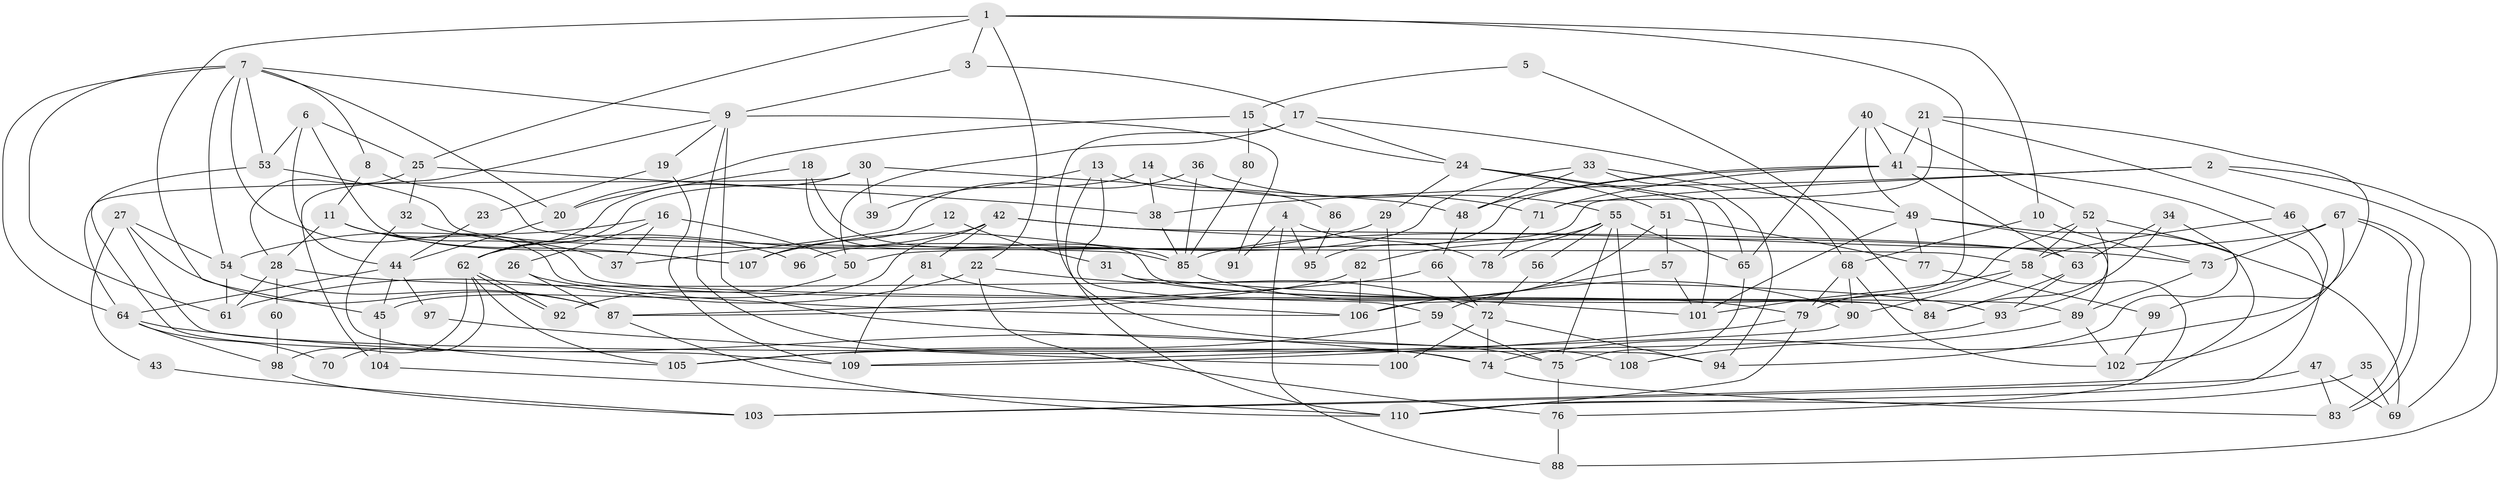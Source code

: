 // Generated by graph-tools (version 1.1) at 2025/49/03/09/25 04:49:09]
// undirected, 110 vertices, 220 edges
graph export_dot {
graph [start="1"]
  node [color=gray90,style=filled];
  1;
  2;
  3;
  4;
  5;
  6;
  7;
  8;
  9;
  10;
  11;
  12;
  13;
  14;
  15;
  16;
  17;
  18;
  19;
  20;
  21;
  22;
  23;
  24;
  25;
  26;
  27;
  28;
  29;
  30;
  31;
  32;
  33;
  34;
  35;
  36;
  37;
  38;
  39;
  40;
  41;
  42;
  43;
  44;
  45;
  46;
  47;
  48;
  49;
  50;
  51;
  52;
  53;
  54;
  55;
  56;
  57;
  58;
  59;
  60;
  61;
  62;
  63;
  64;
  65;
  66;
  67;
  68;
  69;
  70;
  71;
  72;
  73;
  74;
  75;
  76;
  77;
  78;
  79;
  80;
  81;
  82;
  83;
  84;
  85;
  86;
  87;
  88;
  89;
  90;
  91;
  92;
  93;
  94;
  95;
  96;
  97;
  98;
  99;
  100;
  101;
  102;
  103;
  104;
  105;
  106;
  107;
  108;
  109;
  110;
  1 -- 10;
  1 -- 45;
  1 -- 3;
  1 -- 22;
  1 -- 25;
  1 -- 106;
  2 -- 38;
  2 -- 50;
  2 -- 69;
  2 -- 88;
  3 -- 17;
  3 -- 9;
  4 -- 88;
  4 -- 78;
  4 -- 91;
  4 -- 95;
  5 -- 84;
  5 -- 15;
  6 -- 53;
  6 -- 25;
  6 -- 44;
  6 -- 107;
  7 -- 54;
  7 -- 61;
  7 -- 8;
  7 -- 9;
  7 -- 20;
  7 -- 53;
  7 -- 64;
  7 -- 84;
  8 -- 11;
  8 -- 58;
  9 -- 19;
  9 -- 74;
  9 -- 91;
  9 -- 104;
  9 -- 108;
  10 -- 73;
  10 -- 68;
  11 -- 37;
  11 -- 89;
  11 -- 28;
  11 -- 107;
  12 -- 31;
  12 -- 107;
  13 -- 59;
  13 -- 110;
  13 -- 39;
  13 -- 86;
  14 -- 38;
  14 -- 62;
  14 -- 71;
  15 -- 20;
  15 -- 24;
  15 -- 80;
  16 -- 54;
  16 -- 26;
  16 -- 37;
  16 -- 50;
  17 -- 24;
  17 -- 75;
  17 -- 50;
  17 -- 68;
  18 -- 20;
  18 -- 85;
  18 -- 84;
  19 -- 109;
  19 -- 23;
  20 -- 44;
  21 -- 74;
  21 -- 71;
  21 -- 41;
  21 -- 46;
  22 -- 72;
  22 -- 61;
  22 -- 76;
  23 -- 44;
  24 -- 101;
  24 -- 51;
  24 -- 29;
  24 -- 65;
  25 -- 28;
  25 -- 32;
  25 -- 38;
  26 -- 87;
  26 -- 106;
  27 -- 54;
  27 -- 87;
  27 -- 43;
  27 -- 94;
  28 -- 93;
  28 -- 60;
  28 -- 61;
  29 -- 107;
  29 -- 100;
  30 -- 62;
  30 -- 64;
  30 -- 39;
  30 -- 48;
  31 -- 101;
  31 -- 79;
  32 -- 105;
  32 -- 96;
  33 -- 94;
  33 -- 48;
  33 -- 49;
  33 -- 96;
  34 -- 63;
  34 -- 84;
  34 -- 94;
  35 -- 110;
  35 -- 69;
  36 -- 85;
  36 -- 55;
  36 -- 37;
  38 -- 85;
  40 -- 65;
  40 -- 52;
  40 -- 41;
  40 -- 49;
  41 -- 48;
  41 -- 63;
  41 -- 71;
  41 -- 95;
  41 -- 99;
  42 -- 62;
  42 -- 63;
  42 -- 45;
  42 -- 73;
  42 -- 81;
  43 -- 103;
  44 -- 45;
  44 -- 64;
  44 -- 97;
  45 -- 104;
  46 -- 58;
  46 -- 110;
  47 -- 83;
  47 -- 69;
  47 -- 103;
  48 -- 66;
  49 -- 69;
  49 -- 77;
  49 -- 89;
  49 -- 101;
  50 -- 92;
  51 -- 57;
  51 -- 106;
  51 -- 77;
  52 -- 79;
  52 -- 58;
  52 -- 93;
  52 -- 103;
  53 -- 85;
  53 -- 109;
  54 -- 87;
  54 -- 61;
  55 -- 108;
  55 -- 75;
  55 -- 56;
  55 -- 65;
  55 -- 78;
  55 -- 82;
  56 -- 72;
  57 -- 59;
  57 -- 101;
  58 -- 90;
  58 -- 76;
  58 -- 101;
  59 -- 75;
  59 -- 105;
  60 -- 98;
  62 -- 98;
  62 -- 92;
  62 -- 92;
  62 -- 70;
  62 -- 105;
  63 -- 84;
  63 -- 93;
  64 -- 70;
  64 -- 74;
  64 -- 98;
  65 -- 75;
  66 -- 72;
  66 -- 87;
  67 -- 102;
  67 -- 83;
  67 -- 83;
  67 -- 73;
  67 -- 85;
  68 -- 102;
  68 -- 79;
  68 -- 90;
  71 -- 78;
  72 -- 94;
  72 -- 74;
  72 -- 100;
  73 -- 89;
  74 -- 83;
  75 -- 76;
  76 -- 88;
  77 -- 99;
  79 -- 109;
  79 -- 110;
  80 -- 85;
  81 -- 106;
  81 -- 109;
  82 -- 87;
  82 -- 106;
  85 -- 90;
  86 -- 95;
  87 -- 110;
  89 -- 102;
  89 -- 108;
  90 -- 109;
  93 -- 105;
  97 -- 100;
  98 -- 103;
  99 -- 102;
  104 -- 110;
}
